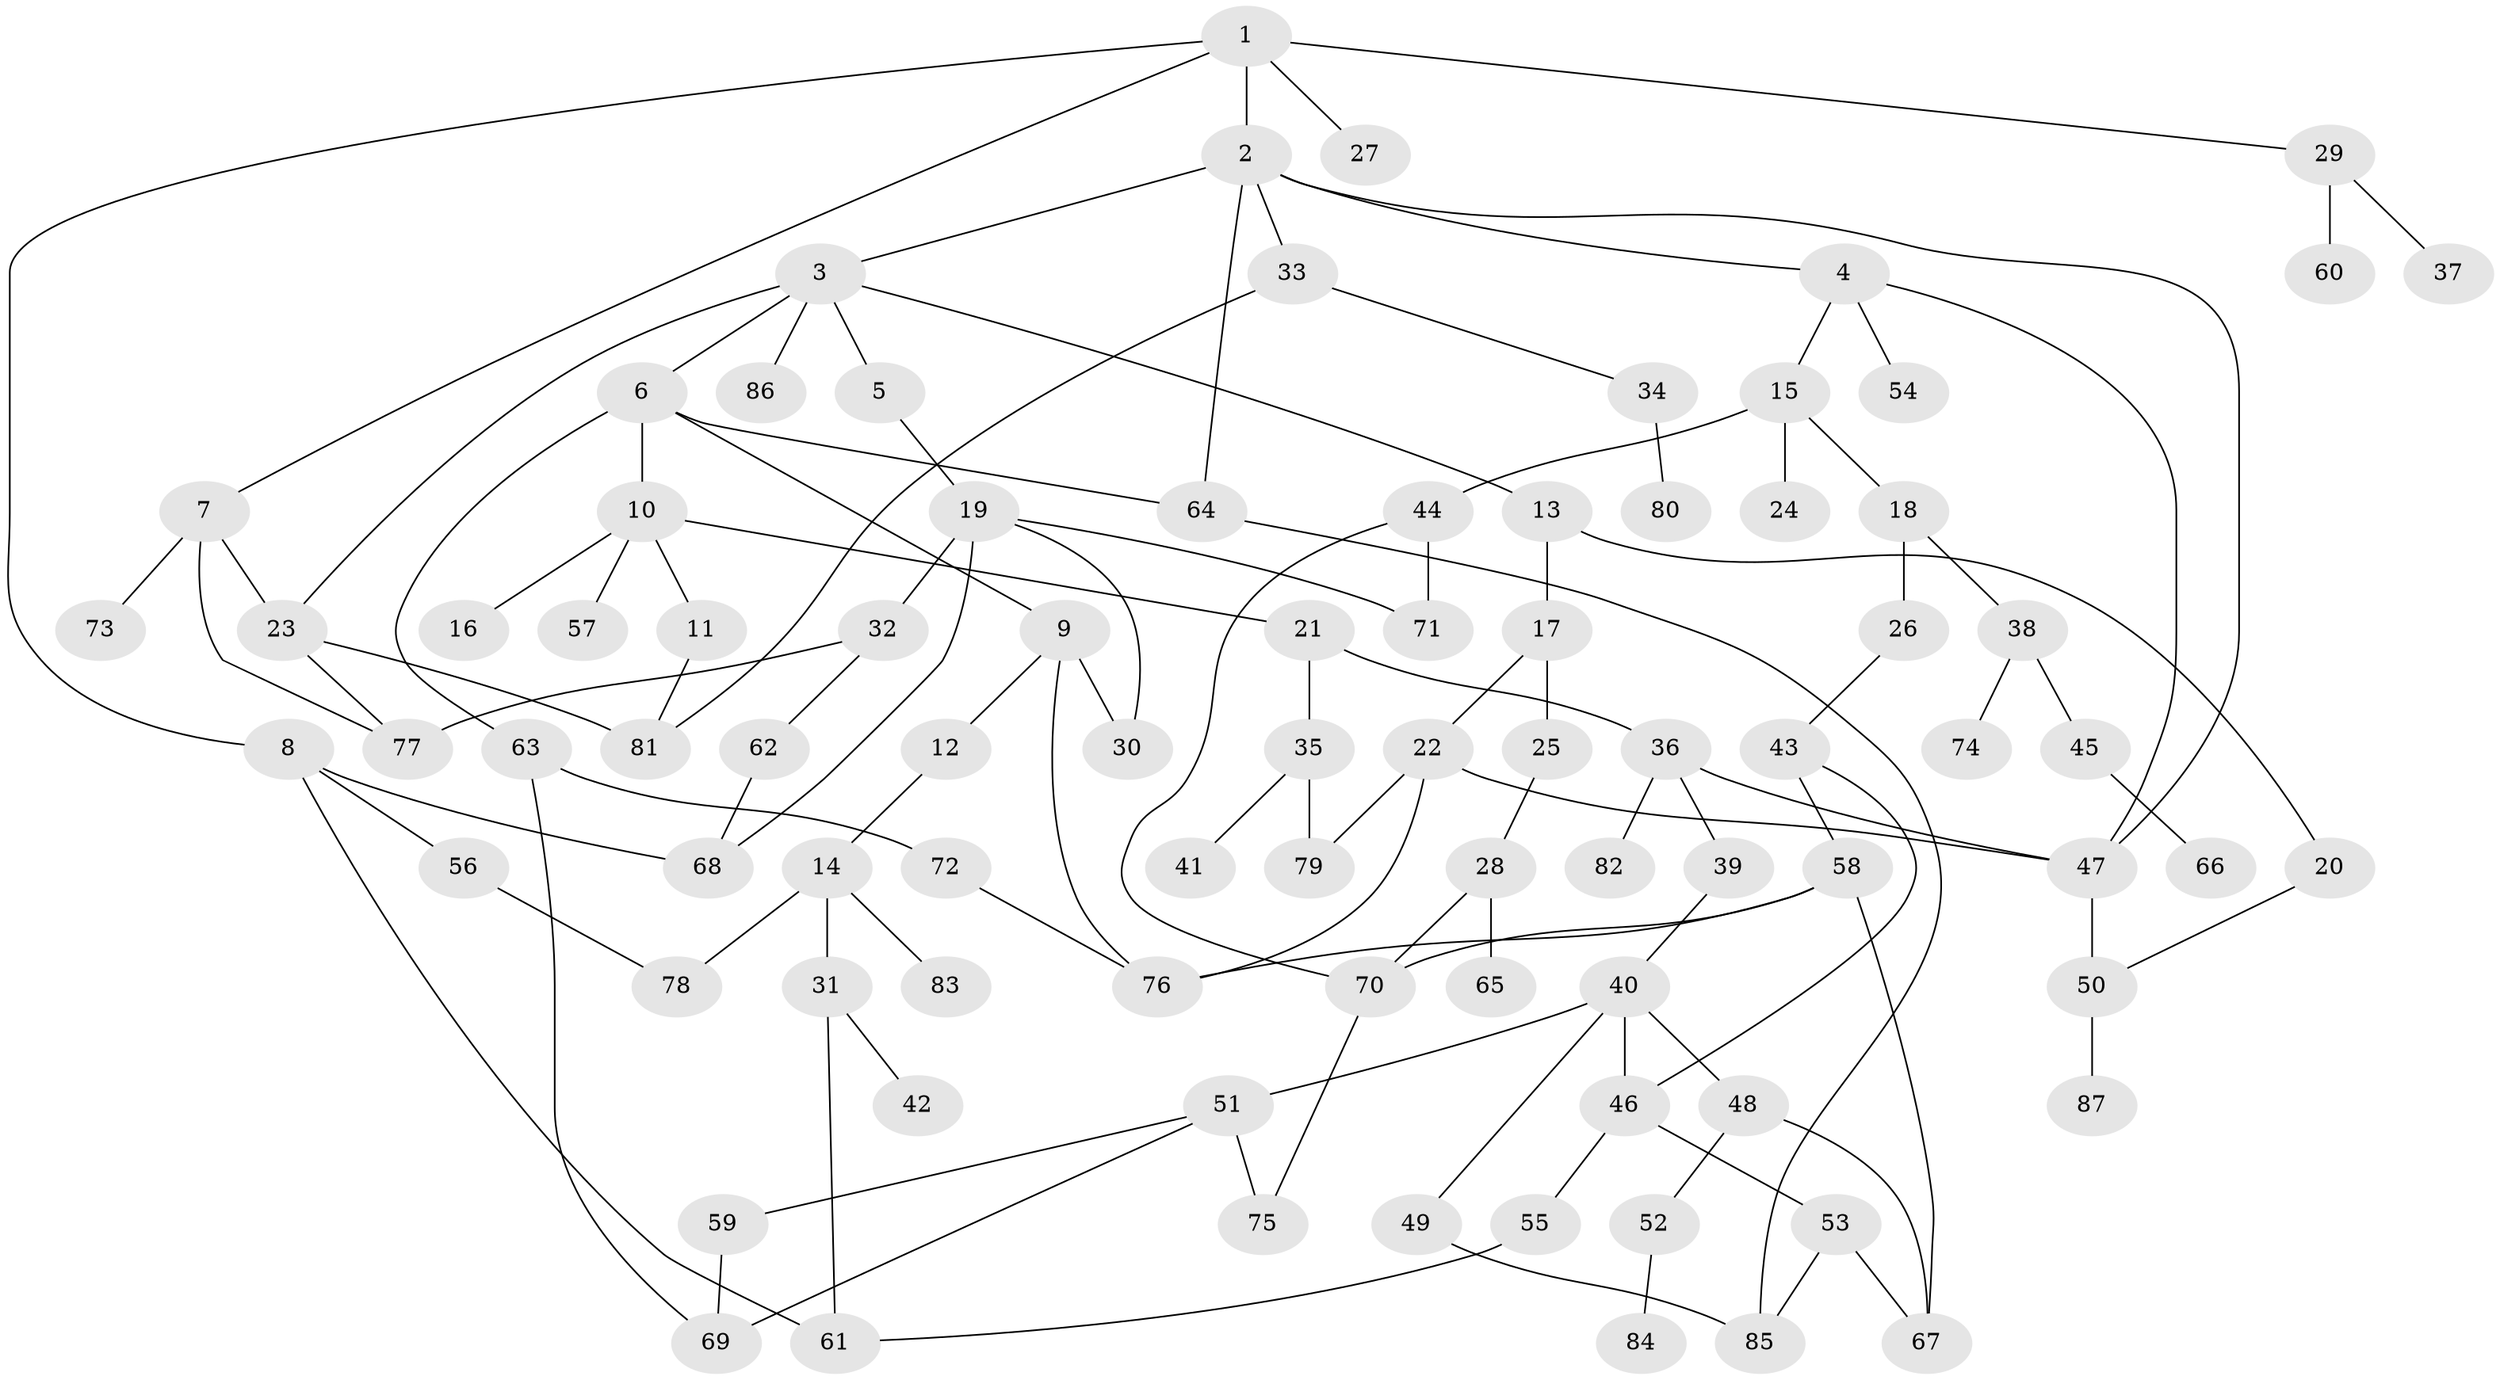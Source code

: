 // coarse degree distribution, {7: 0.03636363636363636, 8: 0.01818181818181818, 2: 0.23636363636363636, 6: 0.05454545454545454, 4: 0.18181818181818182, 5: 0.07272727272727272, 1: 0.2727272727272727, 3: 0.12727272727272726}
// Generated by graph-tools (version 1.1) at 2025/51/02/27/25 19:51:40]
// undirected, 87 vertices, 117 edges
graph export_dot {
graph [start="1"]
  node [color=gray90,style=filled];
  1;
  2;
  3;
  4;
  5;
  6;
  7;
  8;
  9;
  10;
  11;
  12;
  13;
  14;
  15;
  16;
  17;
  18;
  19;
  20;
  21;
  22;
  23;
  24;
  25;
  26;
  27;
  28;
  29;
  30;
  31;
  32;
  33;
  34;
  35;
  36;
  37;
  38;
  39;
  40;
  41;
  42;
  43;
  44;
  45;
  46;
  47;
  48;
  49;
  50;
  51;
  52;
  53;
  54;
  55;
  56;
  57;
  58;
  59;
  60;
  61;
  62;
  63;
  64;
  65;
  66;
  67;
  68;
  69;
  70;
  71;
  72;
  73;
  74;
  75;
  76;
  77;
  78;
  79;
  80;
  81;
  82;
  83;
  84;
  85;
  86;
  87;
  1 -- 2;
  1 -- 7;
  1 -- 8;
  1 -- 27;
  1 -- 29;
  2 -- 3;
  2 -- 4;
  2 -- 33;
  2 -- 47;
  2 -- 64;
  3 -- 5;
  3 -- 6;
  3 -- 13;
  3 -- 23;
  3 -- 86;
  4 -- 15;
  4 -- 54;
  4 -- 47;
  5 -- 19;
  6 -- 9;
  6 -- 10;
  6 -- 63;
  6 -- 64;
  7 -- 73;
  7 -- 77;
  7 -- 23;
  8 -- 56;
  8 -- 61;
  8 -- 68;
  9 -- 12;
  9 -- 30;
  9 -- 76;
  10 -- 11;
  10 -- 16;
  10 -- 21;
  10 -- 57;
  11 -- 81;
  12 -- 14;
  13 -- 17;
  13 -- 20;
  14 -- 31;
  14 -- 83;
  14 -- 78;
  15 -- 18;
  15 -- 24;
  15 -- 44;
  17 -- 22;
  17 -- 25;
  18 -- 26;
  18 -- 38;
  19 -- 32;
  19 -- 68;
  19 -- 71;
  19 -- 30;
  20 -- 50;
  21 -- 35;
  21 -- 36;
  22 -- 47;
  22 -- 76;
  22 -- 79;
  23 -- 77;
  23 -- 81;
  25 -- 28;
  26 -- 43;
  28 -- 65;
  28 -- 70;
  29 -- 37;
  29 -- 60;
  31 -- 42;
  31 -- 61;
  32 -- 62;
  32 -- 77;
  33 -- 34;
  33 -- 81;
  34 -- 80;
  35 -- 41;
  35 -- 79;
  36 -- 39;
  36 -- 82;
  36 -- 47;
  38 -- 45;
  38 -- 74;
  39 -- 40;
  40 -- 48;
  40 -- 49;
  40 -- 51;
  40 -- 46;
  43 -- 46;
  43 -- 58;
  44 -- 71;
  44 -- 70;
  45 -- 66;
  46 -- 53;
  46 -- 55;
  47 -- 50;
  48 -- 52;
  48 -- 67;
  49 -- 85;
  50 -- 87;
  51 -- 59;
  51 -- 75;
  51 -- 69;
  52 -- 84;
  53 -- 67;
  53 -- 85;
  55 -- 61;
  56 -- 78;
  58 -- 76;
  58 -- 67;
  58 -- 70;
  59 -- 69;
  62 -- 68;
  63 -- 72;
  63 -- 69;
  64 -- 85;
  70 -- 75;
  72 -- 76;
}
